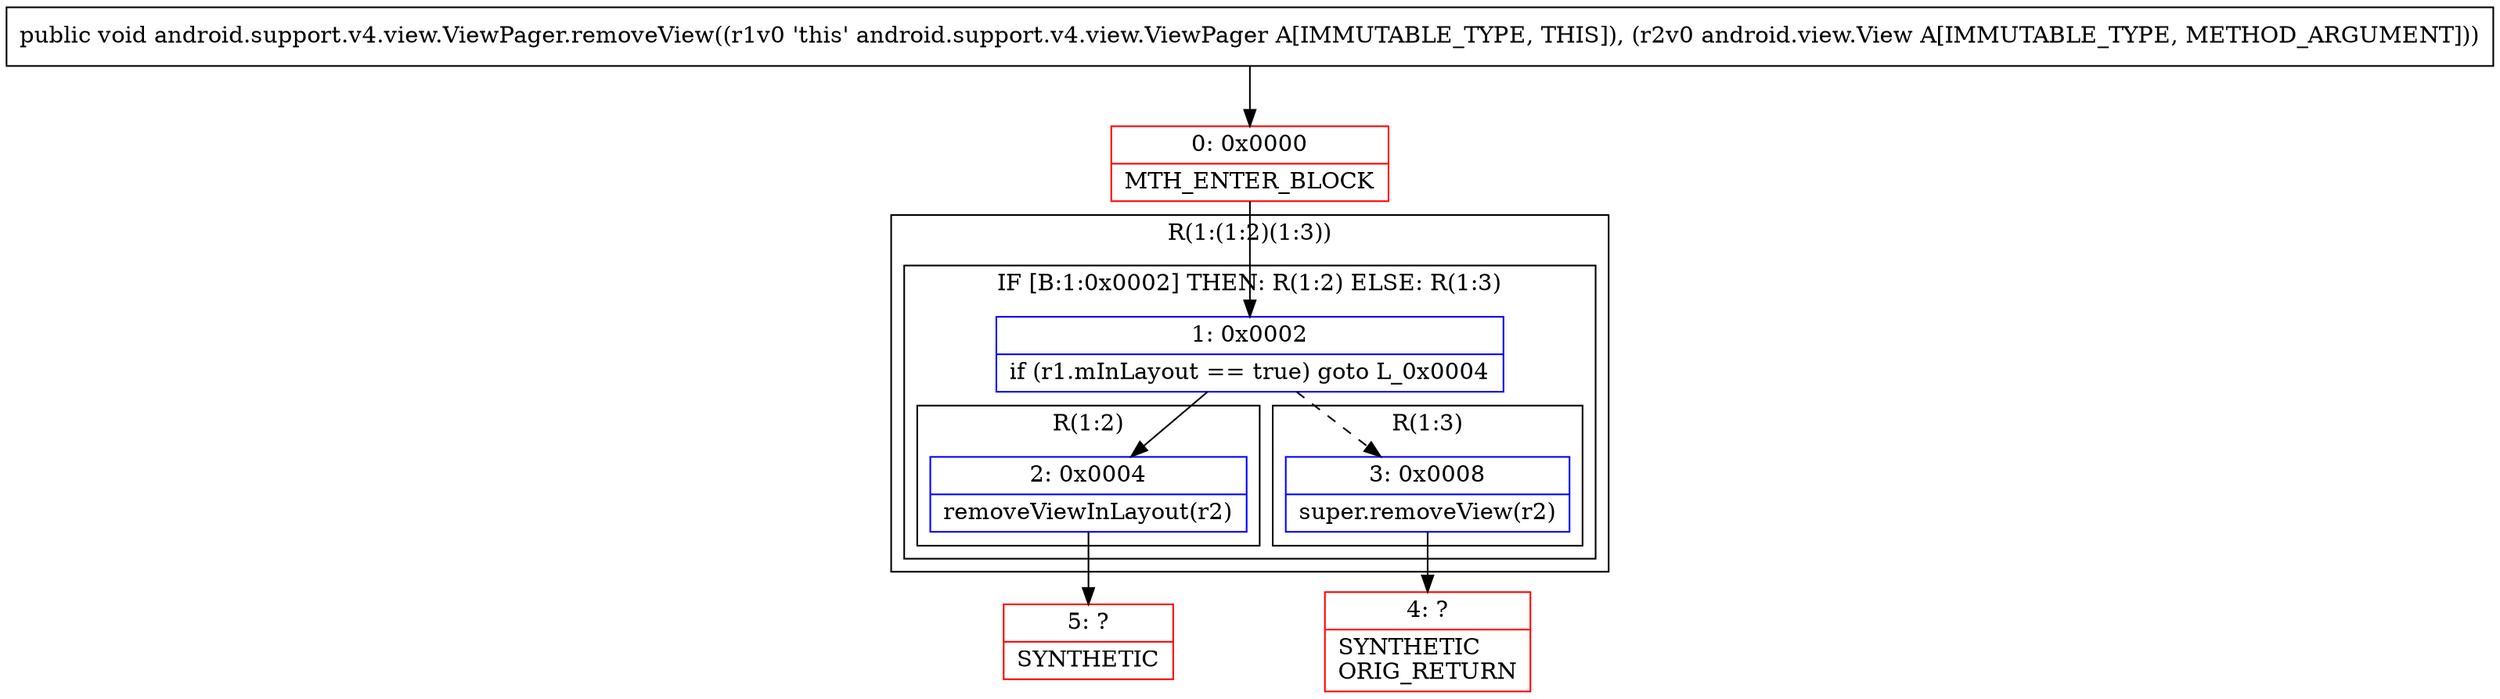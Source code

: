 digraph "CFG forandroid.support.v4.view.ViewPager.removeView(Landroid\/view\/View;)V" {
subgraph cluster_Region_691608140 {
label = "R(1:(1:2)(1:3))";
node [shape=record,color=blue];
subgraph cluster_IfRegion_560606436 {
label = "IF [B:1:0x0002] THEN: R(1:2) ELSE: R(1:3)";
node [shape=record,color=blue];
Node_1 [shape=record,label="{1\:\ 0x0002|if (r1.mInLayout == true) goto L_0x0004\l}"];
subgraph cluster_Region_1079607990 {
label = "R(1:2)";
node [shape=record,color=blue];
Node_2 [shape=record,label="{2\:\ 0x0004|removeViewInLayout(r2)\l}"];
}
subgraph cluster_Region_90233336 {
label = "R(1:3)";
node [shape=record,color=blue];
Node_3 [shape=record,label="{3\:\ 0x0008|super.removeView(r2)\l}"];
}
}
}
Node_0 [shape=record,color=red,label="{0\:\ 0x0000|MTH_ENTER_BLOCK\l}"];
Node_4 [shape=record,color=red,label="{4\:\ ?|SYNTHETIC\lORIG_RETURN\l}"];
Node_5 [shape=record,color=red,label="{5\:\ ?|SYNTHETIC\l}"];
MethodNode[shape=record,label="{public void android.support.v4.view.ViewPager.removeView((r1v0 'this' android.support.v4.view.ViewPager A[IMMUTABLE_TYPE, THIS]), (r2v0 android.view.View A[IMMUTABLE_TYPE, METHOD_ARGUMENT])) }"];
MethodNode -> Node_0;
Node_1 -> Node_2;
Node_1 -> Node_3[style=dashed];
Node_2 -> Node_5;
Node_3 -> Node_4;
Node_0 -> Node_1;
}

